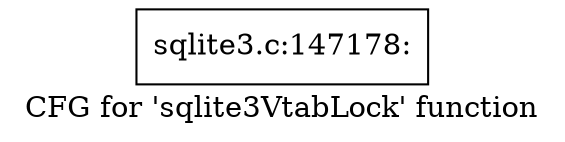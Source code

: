 digraph "CFG for 'sqlite3VtabLock' function" {
	label="CFG for 'sqlite3VtabLock' function";

	Node0x55c0f7a9c750 [shape=record,label="{sqlite3.c:147178:}"];
}

